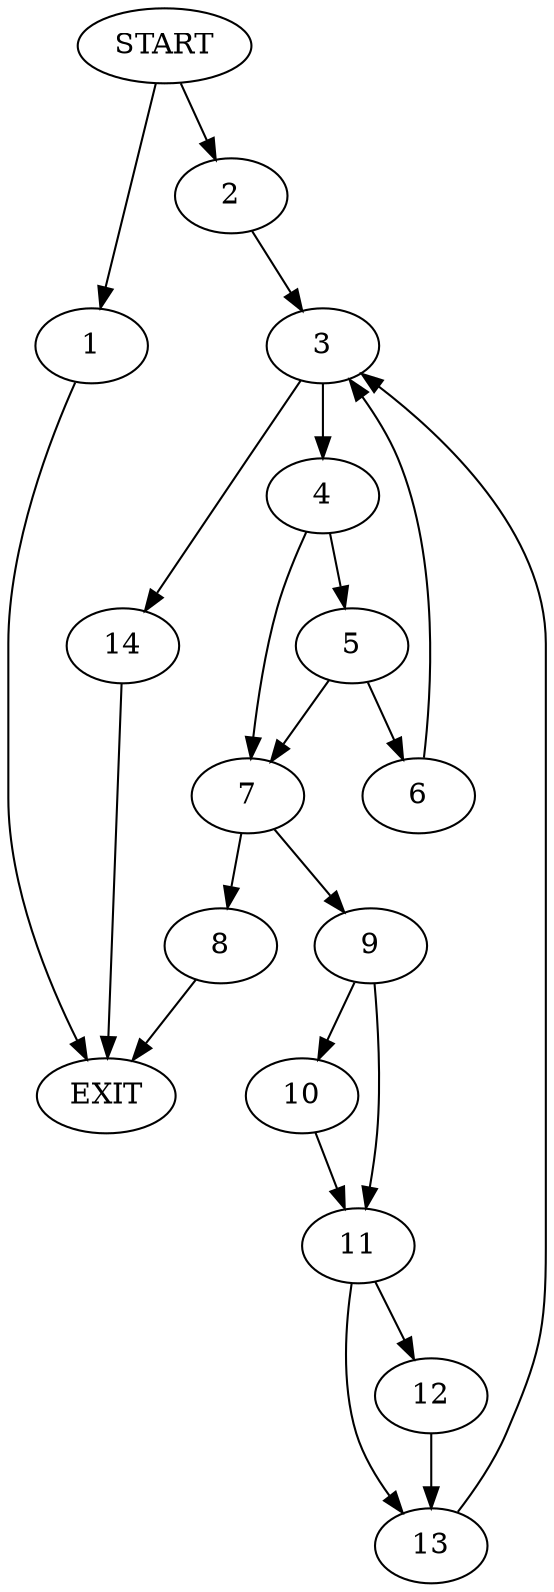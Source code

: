 digraph { 
0 [label="START"];
1;
2;
3;
4;
5;
6;
7;
8;
9;
10;
11;
12;
13;
14;
15[label="EXIT"];
0 -> 1;
0 -> 2;
1 -> 15;
2 -> 3;
3 -> 4;
3 -> 14;
4 -> 5;
4 -> 7;
5 -> 6;
5 -> 7;
6 -> 3;
7 -> 9;
7 -> 8;
8 -> 15;
9 -> 10;
9 -> 11;
10 -> 11;
11 -> 12;
11 -> 13;
12 -> 13;
13 -> 3;
14 -> 15;
}